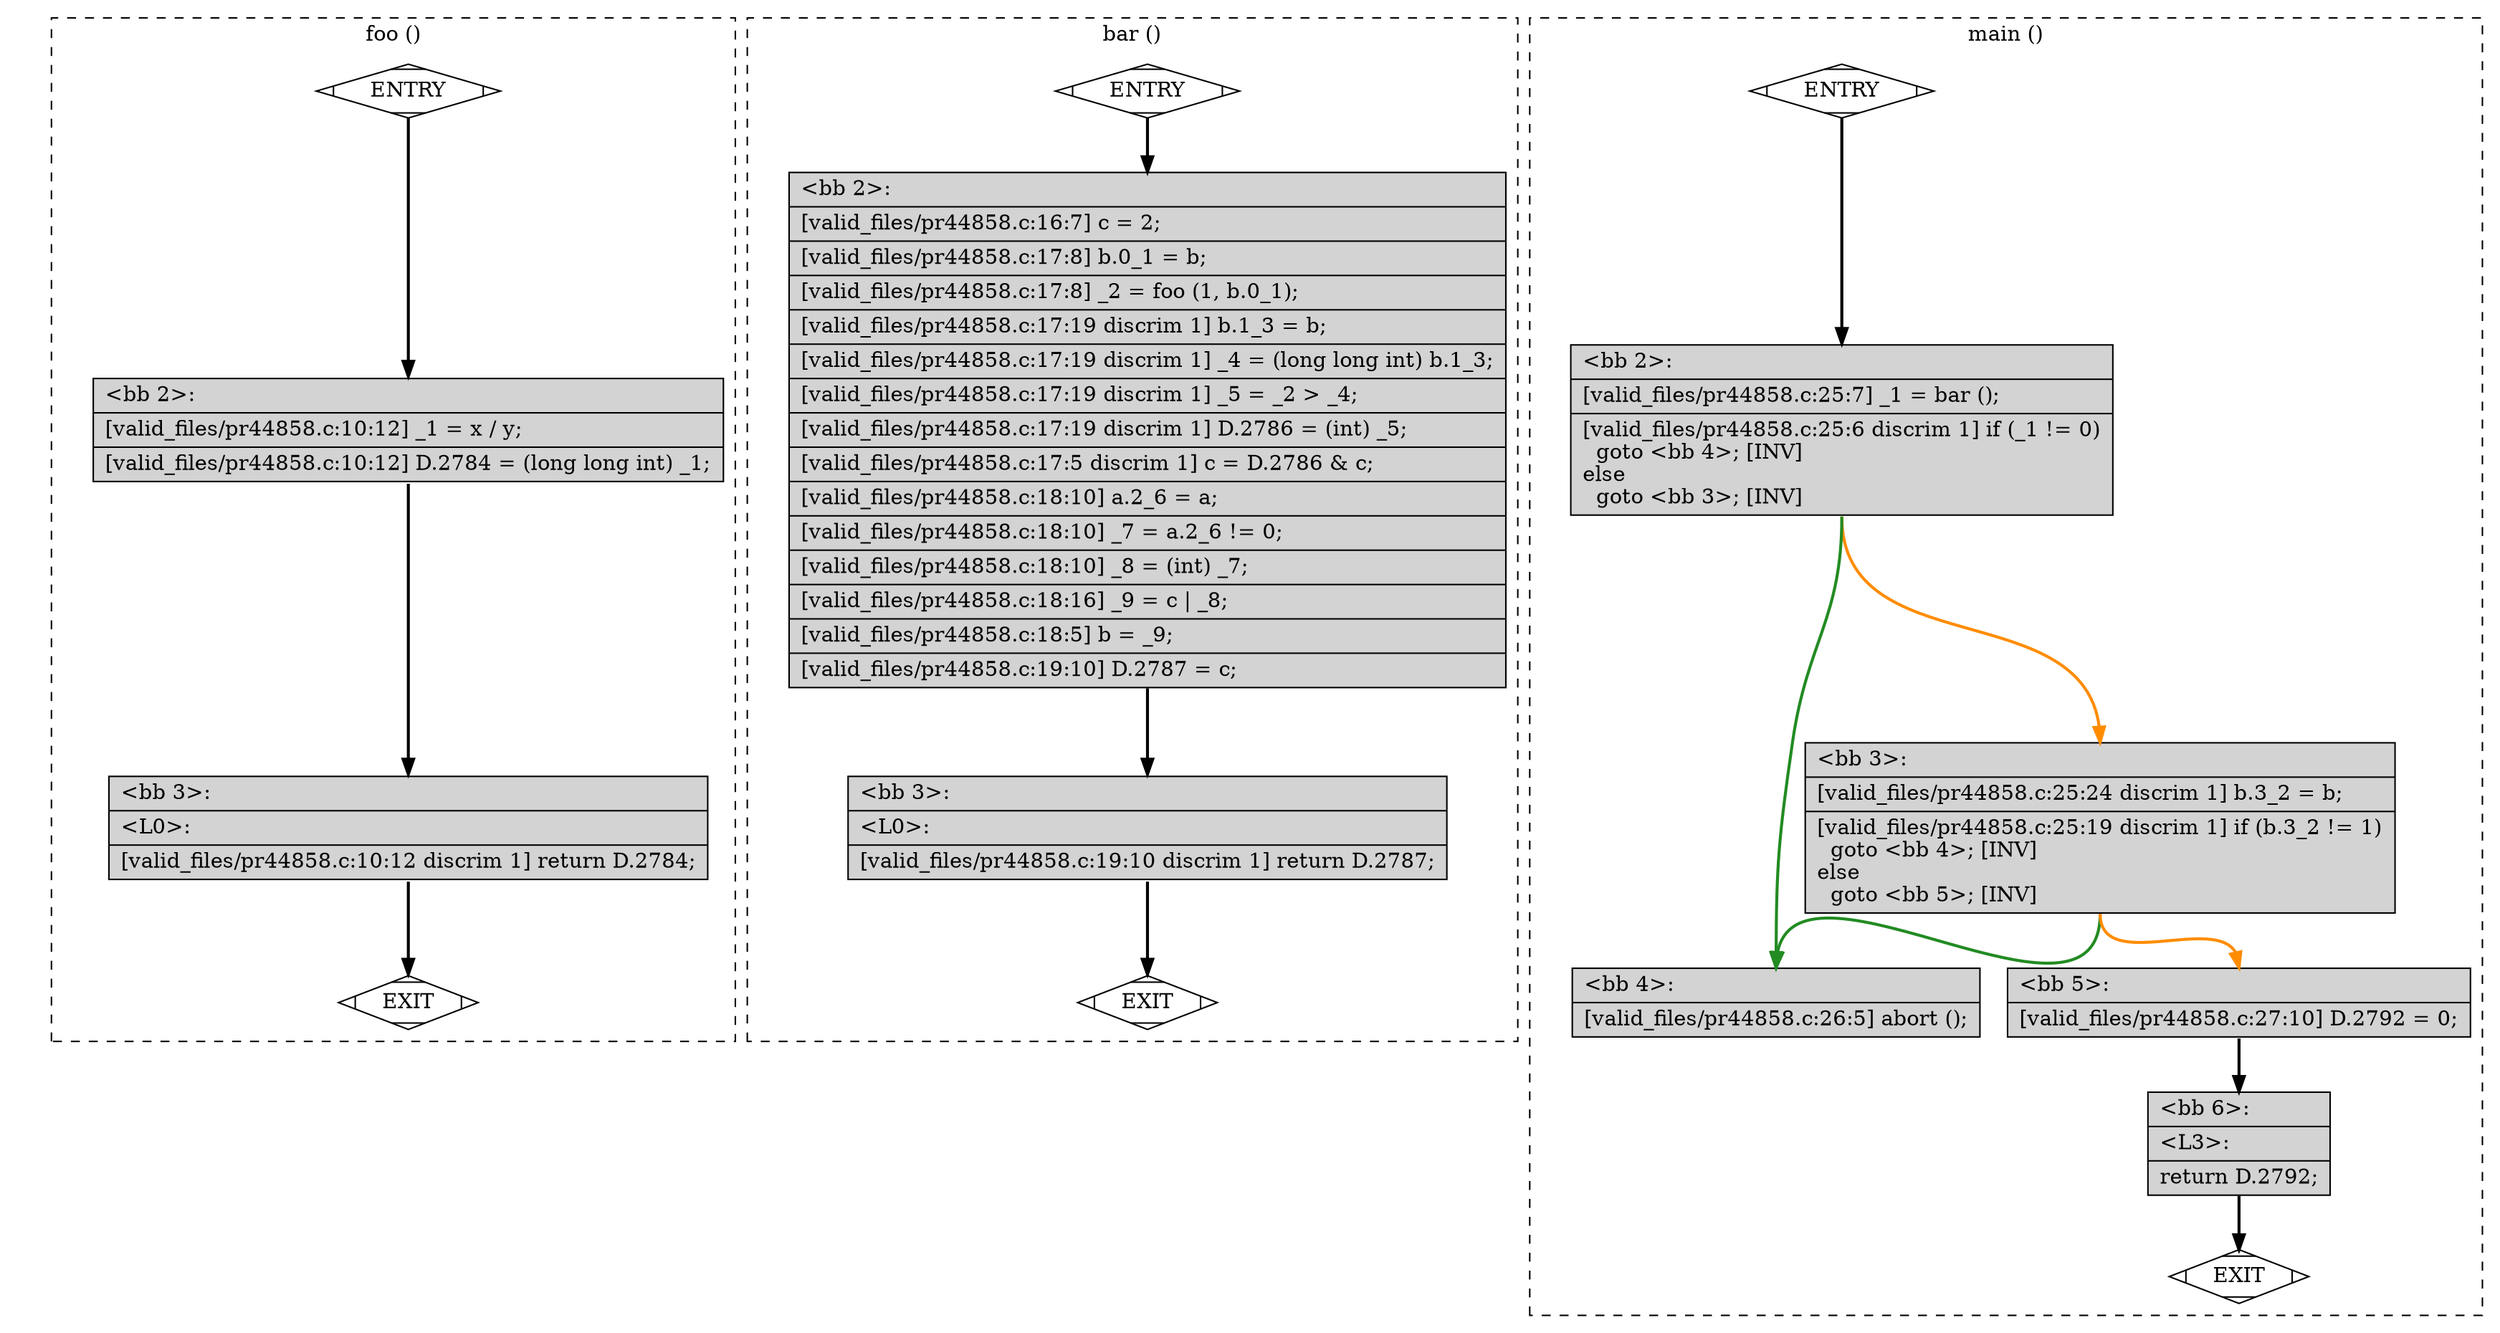 digraph "a-pr44858.c.015t.cfg" {
overlap=false;
subgraph "cluster_foo" {
	style="dashed";
	color="black";
	label="foo ()";
	fn_0_basic_block_0 [shape=Mdiamond,style=filled,fillcolor=white,label="ENTRY"];

	fn_0_basic_block_1 [shape=Mdiamond,style=filled,fillcolor=white,label="EXIT"];

	fn_0_basic_block_2 [shape=record,style=filled,fillcolor=lightgrey,label="{\<bb\ 2\>:\l\
|[valid_files/pr44858.c:10:12]\ _1\ =\ x\ /\ y;\l\
|[valid_files/pr44858.c:10:12]\ D.2784\ =\ (long\ long\ int)\ _1;\l\
}"];

	fn_0_basic_block_3 [shape=record,style=filled,fillcolor=lightgrey,label="{\<bb\ 3\>:\l\
|\<L0\>:\l\
|[valid_files/pr44858.c:10:12\ discrim\ 1]\ return\ D.2784;\l\
}"];

	fn_0_basic_block_0:s -> fn_0_basic_block_2:n [style="solid,bold",color=black,weight=100,constraint=true];
	fn_0_basic_block_2:s -> fn_0_basic_block_3:n [style="solid,bold",color=black,weight=100,constraint=true];
	fn_0_basic_block_3:s -> fn_0_basic_block_1:n [style="solid,bold",color=black,weight=10,constraint=true];
	fn_0_basic_block_0:s -> fn_0_basic_block_1:n [style="invis",constraint=true];
}
subgraph "cluster_bar" {
	style="dashed";
	color="black";
	label="bar ()";
	fn_1_basic_block_0 [shape=Mdiamond,style=filled,fillcolor=white,label="ENTRY"];

	fn_1_basic_block_1 [shape=Mdiamond,style=filled,fillcolor=white,label="EXIT"];

	fn_1_basic_block_2 [shape=record,style=filled,fillcolor=lightgrey,label="{\<bb\ 2\>:\l\
|[valid_files/pr44858.c:16:7]\ c\ =\ 2;\l\
|[valid_files/pr44858.c:17:8]\ b.0_1\ =\ b;\l\
|[valid_files/pr44858.c:17:8]\ _2\ =\ foo\ (1,\ b.0_1);\l\
|[valid_files/pr44858.c:17:19\ discrim\ 1]\ b.1_3\ =\ b;\l\
|[valid_files/pr44858.c:17:19\ discrim\ 1]\ _4\ =\ (long\ long\ int)\ b.1_3;\l\
|[valid_files/pr44858.c:17:19\ discrim\ 1]\ _5\ =\ _2\ \>\ _4;\l\
|[valid_files/pr44858.c:17:19\ discrim\ 1]\ D.2786\ =\ (int)\ _5;\l\
|[valid_files/pr44858.c:17:5\ discrim\ 1]\ c\ =\ D.2786\ &\ c;\l\
|[valid_files/pr44858.c:18:10]\ a.2_6\ =\ a;\l\
|[valid_files/pr44858.c:18:10]\ _7\ =\ a.2_6\ !=\ 0;\l\
|[valid_files/pr44858.c:18:10]\ _8\ =\ (int)\ _7;\l\
|[valid_files/pr44858.c:18:16]\ _9\ =\ c\ \|\ _8;\l\
|[valid_files/pr44858.c:18:5]\ b\ =\ _9;\l\
|[valid_files/pr44858.c:19:10]\ D.2787\ =\ c;\l\
}"];

	fn_1_basic_block_3 [shape=record,style=filled,fillcolor=lightgrey,label="{\<bb\ 3\>:\l\
|\<L0\>:\l\
|[valid_files/pr44858.c:19:10\ discrim\ 1]\ return\ D.2787;\l\
}"];

	fn_1_basic_block_0:s -> fn_1_basic_block_2:n [style="solid,bold",color=black,weight=100,constraint=true];
	fn_1_basic_block_2:s -> fn_1_basic_block_3:n [style="solid,bold",color=black,weight=100,constraint=true];
	fn_1_basic_block_3:s -> fn_1_basic_block_1:n [style="solid,bold",color=black,weight=10,constraint=true];
	fn_1_basic_block_0:s -> fn_1_basic_block_1:n [style="invis",constraint=true];
}
subgraph "cluster_main" {
	style="dashed";
	color="black";
	label="main ()";
	fn_2_basic_block_0 [shape=Mdiamond,style=filled,fillcolor=white,label="ENTRY"];

	fn_2_basic_block_1 [shape=Mdiamond,style=filled,fillcolor=white,label="EXIT"];

	fn_2_basic_block_2 [shape=record,style=filled,fillcolor=lightgrey,label="{\<bb\ 2\>:\l\
|[valid_files/pr44858.c:25:7]\ _1\ =\ bar\ ();\l\
|[valid_files/pr44858.c:25:6\ discrim\ 1]\ if\ (_1\ !=\ 0)\l\
\ \ goto\ \<bb\ 4\>;\ [INV]\l\
else\l\
\ \ goto\ \<bb\ 3\>;\ [INV]\l\
}"];

	fn_2_basic_block_3 [shape=record,style=filled,fillcolor=lightgrey,label="{\<bb\ 3\>:\l\
|[valid_files/pr44858.c:25:24\ discrim\ 1]\ b.3_2\ =\ b;\l\
|[valid_files/pr44858.c:25:19\ discrim\ 1]\ if\ (b.3_2\ !=\ 1)\l\
\ \ goto\ \<bb\ 4\>;\ [INV]\l\
else\l\
\ \ goto\ \<bb\ 5\>;\ [INV]\l\
}"];

	fn_2_basic_block_4 [shape=record,style=filled,fillcolor=lightgrey,label="{\<bb\ 4\>:\l\
|[valid_files/pr44858.c:26:5]\ abort\ ();\l\
}"];

	fn_2_basic_block_5 [shape=record,style=filled,fillcolor=lightgrey,label="{\<bb\ 5\>:\l\
|[valid_files/pr44858.c:27:10]\ D.2792\ =\ 0;\l\
}"];

	fn_2_basic_block_6 [shape=record,style=filled,fillcolor=lightgrey,label="{\<bb\ 6\>:\l\
|\<L3\>:\l\
|return\ D.2792;\l\
}"];

	fn_2_basic_block_0:s -> fn_2_basic_block_2:n [style="solid,bold",color=black,weight=100,constraint=true];
	fn_2_basic_block_2:s -> fn_2_basic_block_4:n [style="solid,bold",color=forestgreen,weight=10,constraint=true];
	fn_2_basic_block_2:s -> fn_2_basic_block_3:n [style="solid,bold",color=darkorange,weight=10,constraint=true];
	fn_2_basic_block_3:s -> fn_2_basic_block_4:n [style="solid,bold",color=forestgreen,weight=10,constraint=true];
	fn_2_basic_block_3:s -> fn_2_basic_block_5:n [style="solid,bold",color=darkorange,weight=10,constraint=true];
	fn_2_basic_block_5:s -> fn_2_basic_block_6:n [style="solid,bold",color=black,weight=100,constraint=true];
	fn_2_basic_block_6:s -> fn_2_basic_block_1:n [style="solid,bold",color=black,weight=10,constraint=true];
	fn_2_basic_block_0:s -> fn_2_basic_block_1:n [style="invis",constraint=true];
}
}
